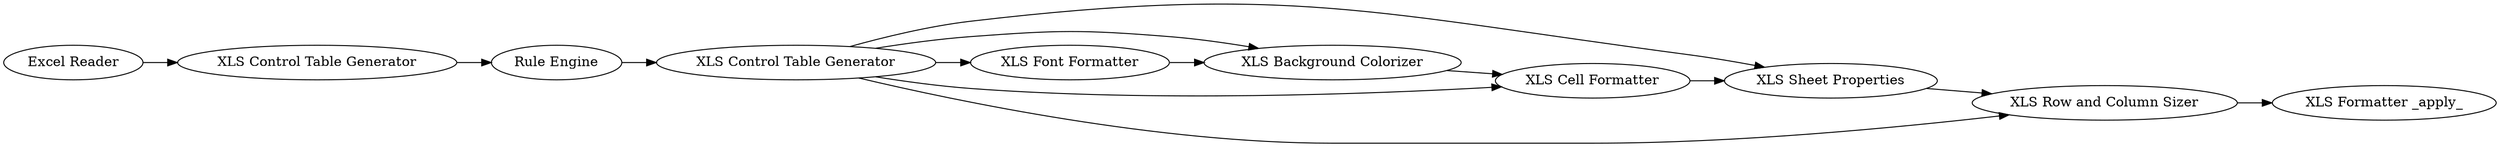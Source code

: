 digraph {
	"-2081764953091001034_7" [label="XLS Cell Formatter"]
	"-2081764953091001034_6" [label="XLS Background Colorizer"]
	"-2081764953091001034_10" [label="XLS Formatter _apply_"]
	"-2081764953091001034_2" [label="XLS Control Table Generator"]
	"-2081764953091001034_1" [label="Excel Reader"]
	"-2081764953091001034_9" [label="XLS Row and Column Sizer"]
	"-2081764953091001034_3" [label="Rule Engine"]
	"-2081764953091001034_8" [label="XLS Sheet Properties"]
	"-2081764953091001034_5" [label="XLS Font Formatter"]
	"-2081764953091001034_4" [label="XLS Control Table Generator"]
	"-2081764953091001034_2" -> "-2081764953091001034_3"
	"-2081764953091001034_1" -> "-2081764953091001034_2"
	"-2081764953091001034_4" -> "-2081764953091001034_9"
	"-2081764953091001034_7" -> "-2081764953091001034_8"
	"-2081764953091001034_5" -> "-2081764953091001034_6"
	"-2081764953091001034_4" -> "-2081764953091001034_5"
	"-2081764953091001034_4" -> "-2081764953091001034_7"
	"-2081764953091001034_9" -> "-2081764953091001034_10"
	"-2081764953091001034_3" -> "-2081764953091001034_4"
	"-2081764953091001034_4" -> "-2081764953091001034_8"
	"-2081764953091001034_8" -> "-2081764953091001034_9"
	"-2081764953091001034_6" -> "-2081764953091001034_7"
	"-2081764953091001034_4" -> "-2081764953091001034_6"
	rankdir=LR
}
